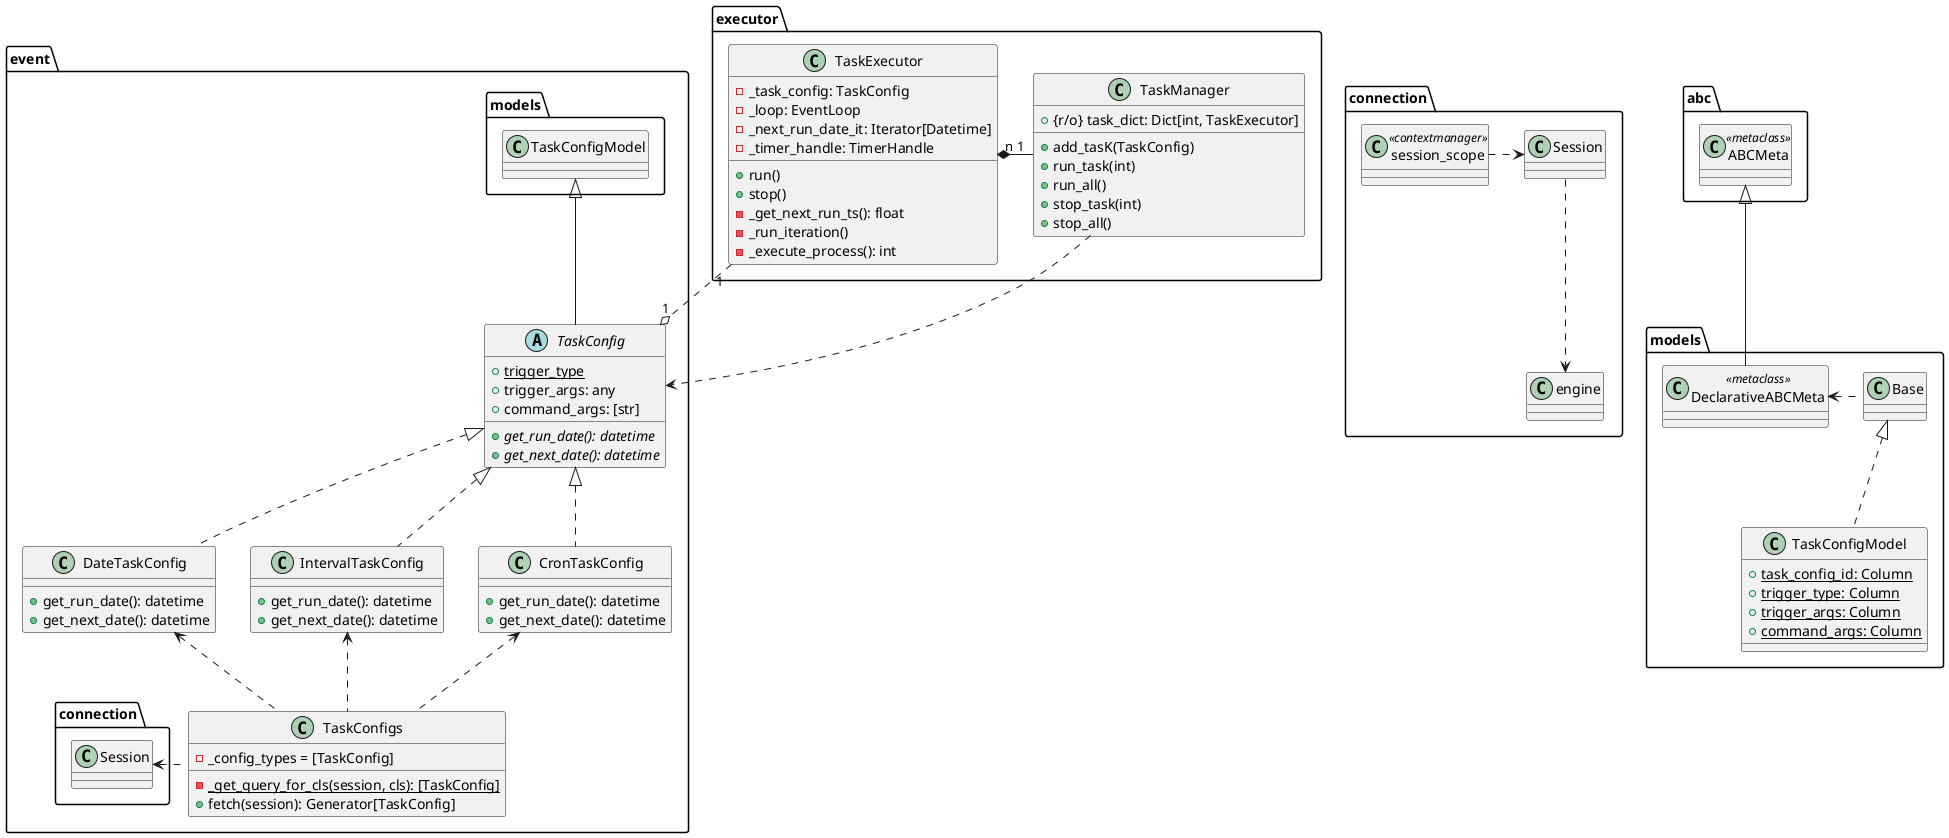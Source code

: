@startuml

class abc.ABCMeta <<metaclass>>

package event {
    abstract class TaskConfig {
        + {static} trigger_type
        + trigger_args: any
        + command_args: [str]
        + {abstract} get_run_date(): datetime
        + {abstract} get_next_date(): datetime
    }
    TaskConfig --u|> models.TaskConfigModel

    class CronTaskConfig {
        +get_run_date(): datetime
        +get_next_date(): datetime
    }
    class IntervalTaskConfig{
        +get_run_date(): datetime
        +get_next_date(): datetime
    }
    class DateTaskConfig{
        +get_run_date(): datetime
        +get_next_date(): datetime
    }
    CronTaskConfig     -u[dashed]-|> TaskConfig
    IntervalTaskConfig -u[dashed]-|> TaskConfig
    DateTaskConfig     -u[dashed]-|> TaskConfig

    class TaskConfigs {
        - _config_types = [TaskConfig]
        - {static} _get_query_for_cls(session, cls): [TaskConfig]
        + fetch(session): Generator[TaskConfig]
    }
    TaskConfigs -u[dashed]-> CronTaskConfig
    TaskConfigs -u[dashed]-> IntervalTaskConfig
    TaskConfigs -u[dashed]-> DateTaskConfig
    TaskConfigs -l[dashed]-> connection.Session
}

package connection {
    class Session
    class session_scope <<contextmanager>>
    Session -[dashed]-> engine
    session_scope -[dashed]> Session
}

package models {
    class Base
    Base -[dashed]l> DeclarativeABCMeta

    class TaskConfigModel {
        + {static} task_config_id: Column
        + {static} trigger_type: Column
        + {static} trigger_args: Column
        + {static} command_args: Column
    }
    TaskConfigModel .-u|> Base

    class DeclarativeABCMeta <<metaclass>>
    DeclarativeABCMeta --u|> abc.ABCMeta
}


package executor {
    class TaskExecutor {
        - _task_config: TaskConfig
        - _loop: EventLoop
        - _next_run_date_it: Iterator[Datetime]
        - _timer_handle: TimerHandle

        + run()
        + stop()
        - _get_next_run_ts(): float
        - _run_iteration()
        - _execute_process(): int
    }

    class TaskManager {
        + {r/o} task_dict: Dict[int, TaskExecutor]
        + add_tasK(TaskConfig)
        + run_task(int)
        + run_all()
        + stop_task(int)
        + stop_all()
    }
    TaskManager "1" --l* "n" TaskExecutor
}
TaskExecutor "1" .-o "1" TaskConfig
TaskManager .-> TaskConfig

@enduml